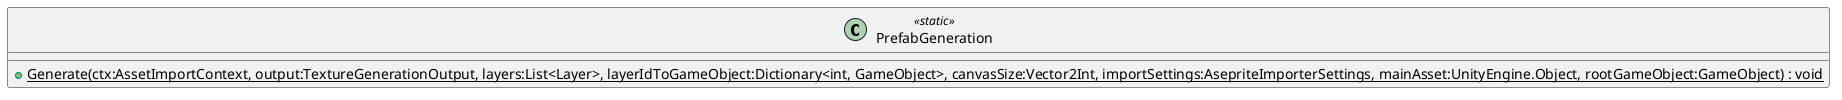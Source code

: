 @startuml
class PrefabGeneration <<static>> {
    + {static} Generate(ctx:AssetImportContext, output:TextureGenerationOutput, layers:List<Layer>, layerIdToGameObject:Dictionary<int, GameObject>, canvasSize:Vector2Int, importSettings:AsepriteImporterSettings, mainAsset:UnityEngine.Object, rootGameObject:GameObject) : void
}
@enduml
